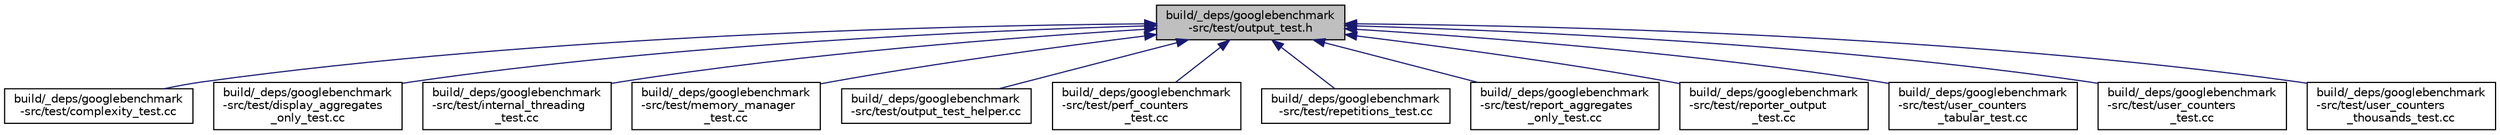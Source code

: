 digraph "build/_deps/googlebenchmark-src/test/output_test.h"
{
 // LATEX_PDF_SIZE
  edge [fontname="Helvetica",fontsize="10",labelfontname="Helvetica",labelfontsize="10"];
  node [fontname="Helvetica",fontsize="10",shape=record];
  Node1 [label="build/_deps/googlebenchmark\l-src/test/output_test.h",height=0.2,width=0.4,color="black", fillcolor="grey75", style="filled", fontcolor="black",tooltip=" "];
  Node1 -> Node2 [dir="back",color="midnightblue",fontsize="10",style="solid"];
  Node2 [label="build/_deps/googlebenchmark\l-src/test/complexity_test.cc",height=0.2,width=0.4,color="black", fillcolor="white", style="filled",URL="$complexity__test_8cc.html",tooltip=" "];
  Node1 -> Node3 [dir="back",color="midnightblue",fontsize="10",style="solid"];
  Node3 [label="build/_deps/googlebenchmark\l-src/test/display_aggregates\l_only_test.cc",height=0.2,width=0.4,color="black", fillcolor="white", style="filled",URL="$display__aggregates__only__test_8cc.html",tooltip=" "];
  Node1 -> Node4 [dir="back",color="midnightblue",fontsize="10",style="solid"];
  Node4 [label="build/_deps/googlebenchmark\l-src/test/internal_threading\l_test.cc",height=0.2,width=0.4,color="black", fillcolor="white", style="filled",URL="$internal__threading__test_8cc.html",tooltip=" "];
  Node1 -> Node5 [dir="back",color="midnightblue",fontsize="10",style="solid"];
  Node5 [label="build/_deps/googlebenchmark\l-src/test/memory_manager\l_test.cc",height=0.2,width=0.4,color="black", fillcolor="white", style="filled",URL="$memory__manager__test_8cc.html",tooltip=" "];
  Node1 -> Node6 [dir="back",color="midnightblue",fontsize="10",style="solid"];
  Node6 [label="build/_deps/googlebenchmark\l-src/test/output_test_helper.cc",height=0.2,width=0.4,color="black", fillcolor="white", style="filled",URL="$output__test__helper_8cc.html",tooltip=" "];
  Node1 -> Node7 [dir="back",color="midnightblue",fontsize="10",style="solid"];
  Node7 [label="build/_deps/googlebenchmark\l-src/test/perf_counters\l_test.cc",height=0.2,width=0.4,color="black", fillcolor="white", style="filled",URL="$perf__counters__test_8cc.html",tooltip=" "];
  Node1 -> Node8 [dir="back",color="midnightblue",fontsize="10",style="solid"];
  Node8 [label="build/_deps/googlebenchmark\l-src/test/repetitions_test.cc",height=0.2,width=0.4,color="black", fillcolor="white", style="filled",URL="$repetitions__test_8cc.html",tooltip=" "];
  Node1 -> Node9 [dir="back",color="midnightblue",fontsize="10",style="solid"];
  Node9 [label="build/_deps/googlebenchmark\l-src/test/report_aggregates\l_only_test.cc",height=0.2,width=0.4,color="black", fillcolor="white", style="filled",URL="$report__aggregates__only__test_8cc.html",tooltip=" "];
  Node1 -> Node10 [dir="back",color="midnightblue",fontsize="10",style="solid"];
  Node10 [label="build/_deps/googlebenchmark\l-src/test/reporter_output\l_test.cc",height=0.2,width=0.4,color="black", fillcolor="white", style="filled",URL="$reporter__output__test_8cc.html",tooltip=" "];
  Node1 -> Node11 [dir="back",color="midnightblue",fontsize="10",style="solid"];
  Node11 [label="build/_deps/googlebenchmark\l-src/test/user_counters\l_tabular_test.cc",height=0.2,width=0.4,color="black", fillcolor="white", style="filled",URL="$user__counters__tabular__test_8cc.html",tooltip=" "];
  Node1 -> Node12 [dir="back",color="midnightblue",fontsize="10",style="solid"];
  Node12 [label="build/_deps/googlebenchmark\l-src/test/user_counters\l_test.cc",height=0.2,width=0.4,color="black", fillcolor="white", style="filled",URL="$user__counters__test_8cc.html",tooltip=" "];
  Node1 -> Node13 [dir="back",color="midnightblue",fontsize="10",style="solid"];
  Node13 [label="build/_deps/googlebenchmark\l-src/test/user_counters\l_thousands_test.cc",height=0.2,width=0.4,color="black", fillcolor="white", style="filled",URL="$user__counters__thousands__test_8cc.html",tooltip=" "];
}
